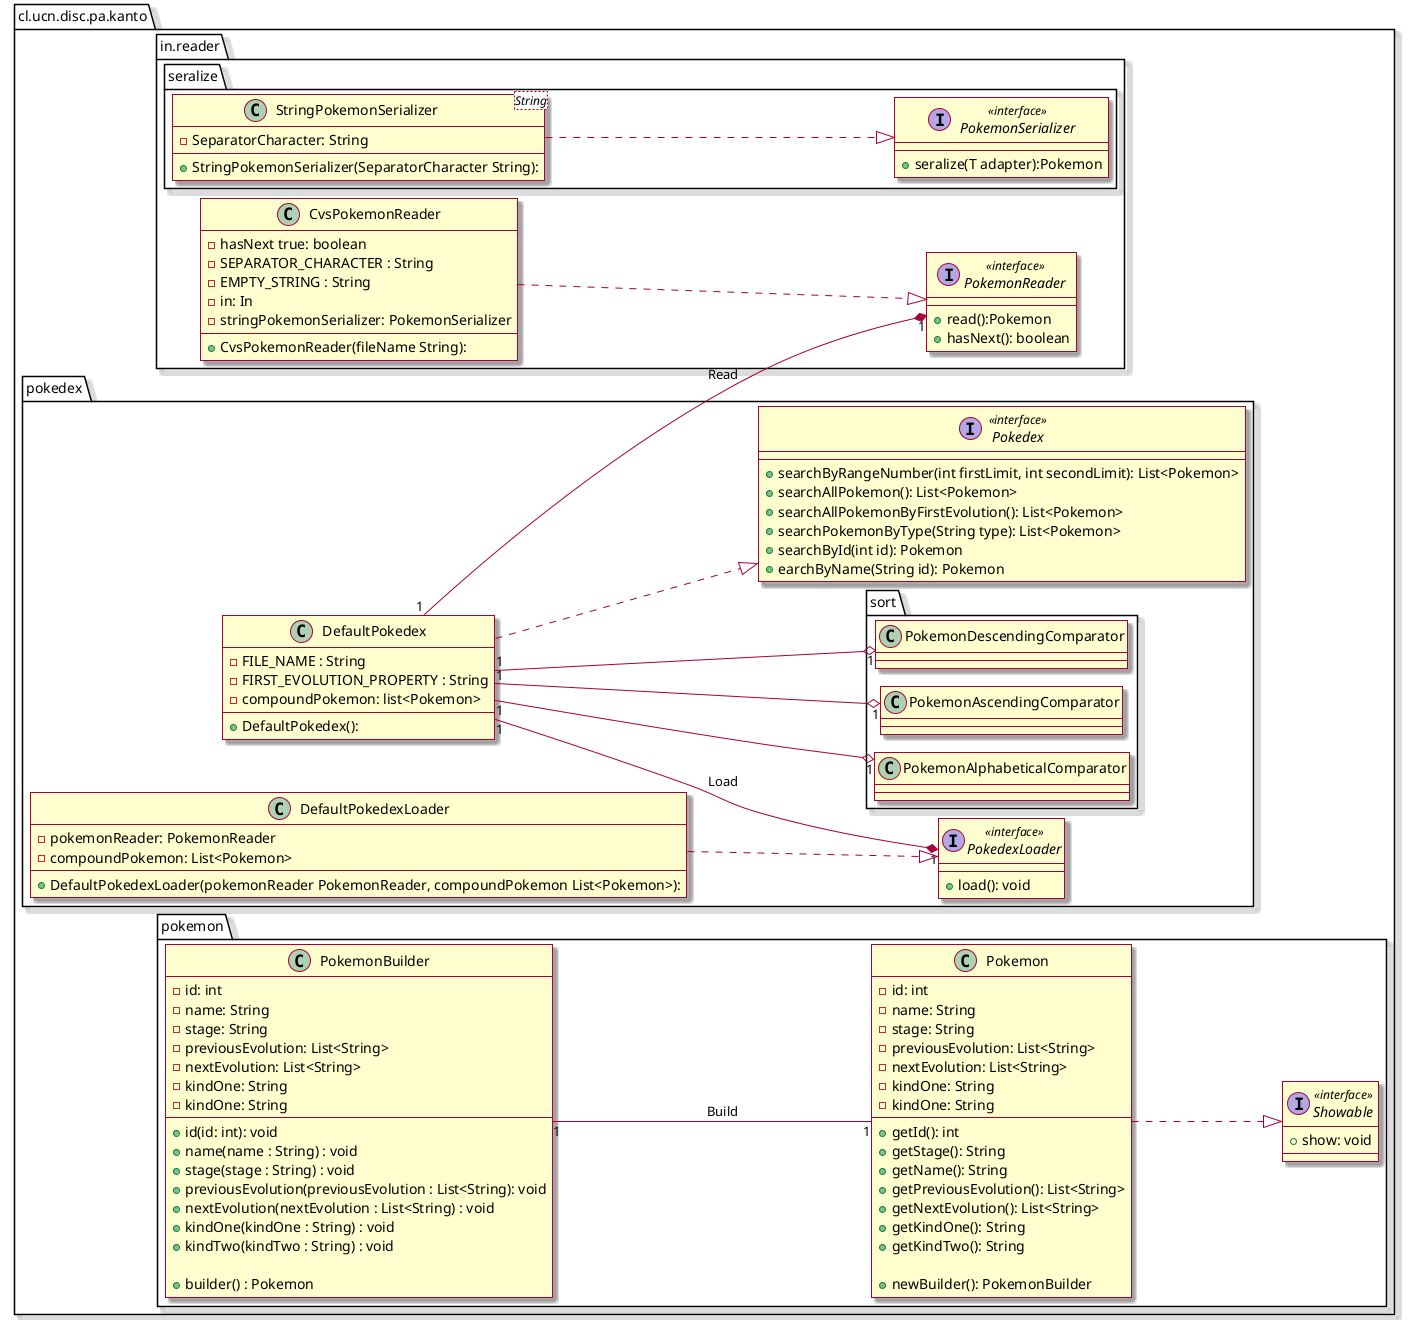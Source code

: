 @startuml
!pragma layout smetana
skin rose

left to right direction
set namespaceSeparator none
package cl.ucn.disc.pa.kanto {

    package in.reader {

        interface PokemonReader <<interface>> {
            +read():Pokemon
            +hasNext(): boolean
        }
        class CvsPokemonReader {
            -hasNext true: boolean
            -SEPARATOR_CHARACTER : String
            -EMPTY_STRING : String
            -in: In
            -stringPokemonSerializer: PokemonSerializer

            +CvsPokemonReader(fileName String):
        }


        package seralize {
            class StringPokemonSerializer<String> {
                -SeparatorCharacter: String

                +StringPokemonSerializer(SeparatorCharacter String):
            }

            interface PokemonSerializer <<interface>> {
                + seralize(T adapter):Pokemon
            }
        }

    }

    package pokedex {
        class DefaultPokedex {
            - FILE_NAME : String
            -FIRST_EVOLUTION_PROPERTY : String
            -compoundPokemon: list<Pokemon>

            +DefaultPokedex():

        }
        class DefaultPokedexLoader {
            -pokemonReader: PokemonReader
            -compoundPokemon: List<Pokemon>

            +DefaultPokedexLoader(pokemonReader PokemonReader, compoundPokemon List<Pokemon>):

        }
        interface Pokedex <<interface>>{
            +searchByRangeNumber(int firstLimit, int secondLimit): List<Pokemon>
            +searchAllPokemon(): List<Pokemon>
            +searchAllPokemonByFirstEvolution(): List<Pokemon>
            +searchPokemonByType(String type): List<Pokemon>
            +searchById(int id): Pokemon
            +earchByName(String id): Pokemon

        }
        interface PokedexLoader <<interface>> {
            +load(): void
        }

        package sort {
            class PokemonAlphabeticalComparator {
            }
            class PokemonAscendingComparator {
            }
            class PokemonDescendingComparator {
            }

        }

    }




    package pokemon {
        class Pokemon {
            -id: int
            -name: String
            -stage: String
            -previousEvolution: List<String>
            -nextEvolution: List<String>
            -kindOne: String
            -kindOne: String

            +getId(): int
            +getStage(): String
            +getName(): String
            +getPreviousEvolution(): List<String>
            +getNextEvolution(): List<String>
            +getKindOne(): String
            +getKindTwo(): String

            +newBuilder(): PokemonBuilder


        }
        interface Showable <<interface>> {
            +show: void
        }

        class PokemonBuilder {
            -id: int
            -name: String
            -stage: String
            -previousEvolution: List<String>
            -nextEvolution: List<String>
            -kindOne: String
            -kindOne: String

            + id(id: int): void
            + name(name : String) : void
            + stage(stage : String) : void
            + previousEvolution(previousEvolution : List<String): void
            + nextEvolution(nextEvolution : List<String) : void
            + kindOne(kindOne : String) : void
            + kindTwo(kindTwo : String) : void

            + builder() : Pokemon

        }

    }

}

StringPokemonSerializer ..|> PokemonSerializer
CvsPokemonReader ..|> PokemonReader

DefaultPokedex "1" --* "1" PokedexLoader : Load

DefaultPokedex "1" --o "1" PokemonAlphabeticalComparator
DefaultPokedex "1" --o "1" PokemonAscendingComparator
DefaultPokedex "1" --o "1" PokemonDescendingComparator

DefaultPokedex ..|> Pokedex
DefaultPokedexLoader ..|> PokedexLoader

DefaultPokedex "1" --* "1" PokemonReader : "Read"

Pokemon ..|> Showable

PokemonBuilder "1" -- "1" Pokemon : Build
@enduml